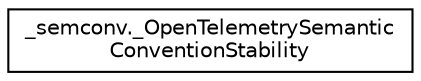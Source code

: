 digraph "Graphical Class Hierarchy"
{
 // LATEX_PDF_SIZE
  edge [fontname="Helvetica",fontsize="10",labelfontname="Helvetica",labelfontsize="10"];
  node [fontname="Helvetica",fontsize="10",shape=record];
  rankdir="LR";
  Node0 [label="_semconv._OpenTelemetrySemantic\lConventionStability",height=0.2,width=0.4,color="black", fillcolor="white", style="filled",URL="$class__semconv_1_1__OpenTelemetrySemanticConventionStability.html",tooltip=" "];
}

